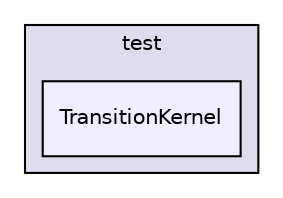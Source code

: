 digraph "quetzal/modules/random/test/TransitionKernel" {
  compound=true
  node [ fontsize="10", fontname="Helvetica"];
  edge [ labelfontsize="10", labelfontname="Helvetica"];
  subgraph clusterdir_e79c9d0adf249558926df1e0cfaf98af {
    graph [ bgcolor="#ddddee", pencolor="black", label="test" fontname="Helvetica", fontsize="10", URL="dir_e79c9d0adf249558926df1e0cfaf98af.html"]
  dir_4e47120ad55fabc1803d94e9ab8c4d15 [shape=box, label="TransitionKernel", style="filled", fillcolor="#eeeeff", pencolor="black", URL="dir_4e47120ad55fabc1803d94e9ab8c4d15.html"];
  }
}
